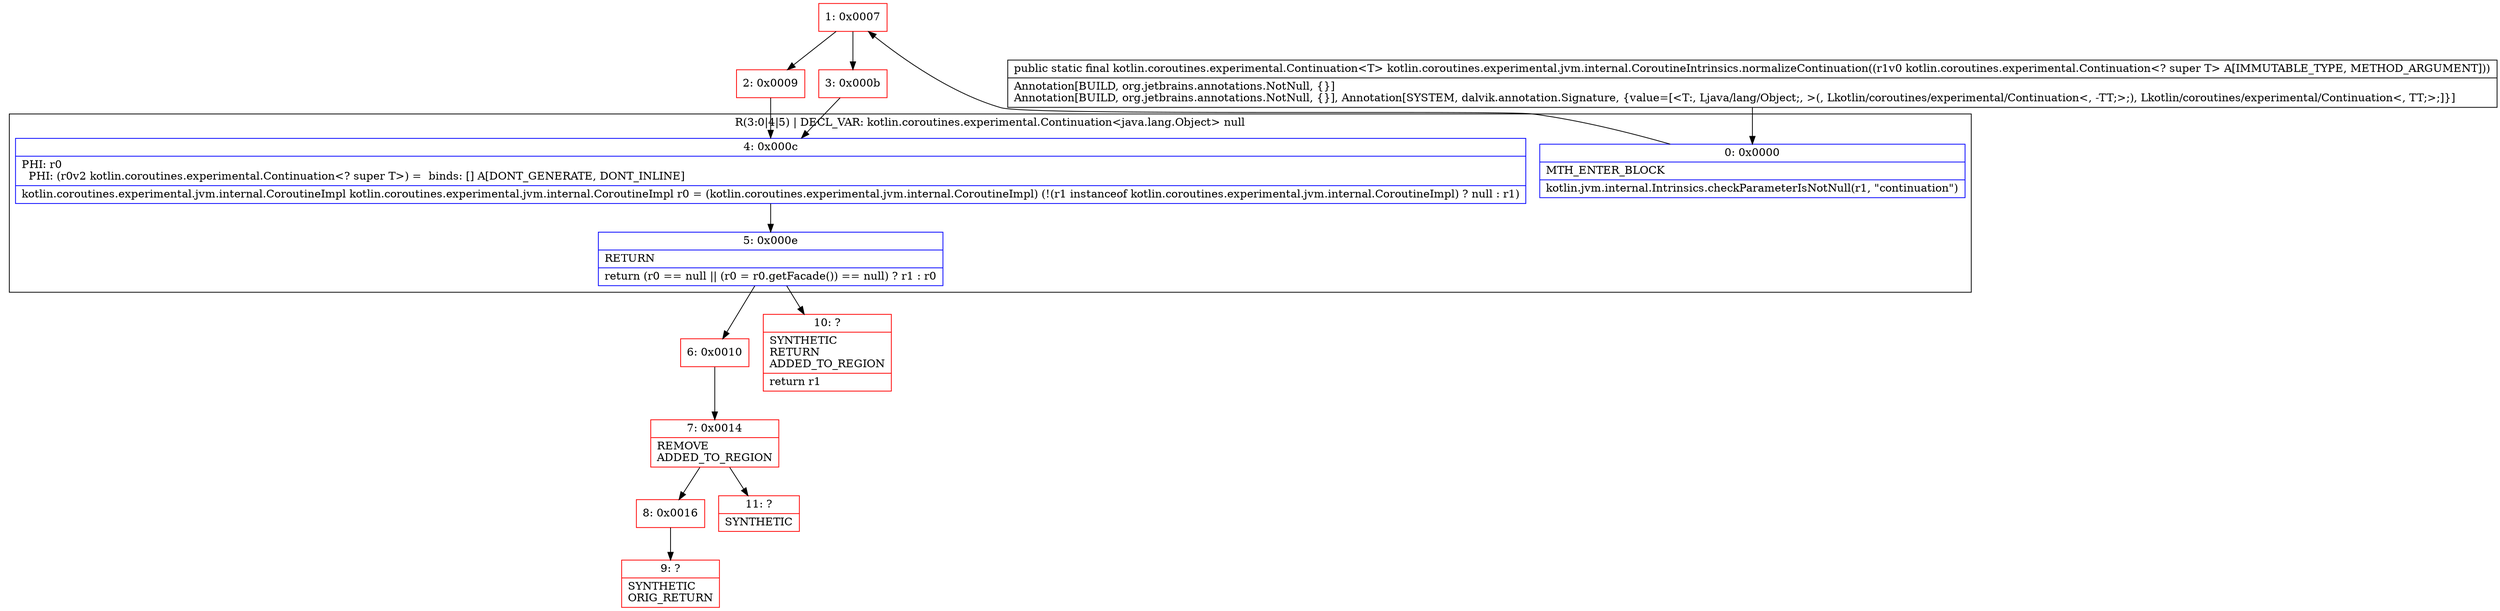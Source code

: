 digraph "CFG forkotlin.coroutines.experimental.jvm.internal.CoroutineIntrinsics.normalizeContinuation(Lkotlin\/coroutines\/experimental\/Continuation;)Lkotlin\/coroutines\/experimental\/Continuation;" {
subgraph cluster_Region_395066408 {
label = "R(3:0|4|5) | DECL_VAR: kotlin.coroutines.experimental.Continuation\<java.lang.Object\> null\l";
node [shape=record,color=blue];
Node_0 [shape=record,label="{0\:\ 0x0000|MTH_ENTER_BLOCK\l|kotlin.jvm.internal.Intrinsics.checkParameterIsNotNull(r1, \"continuation\")\l}"];
Node_4 [shape=record,label="{4\:\ 0x000c|PHI: r0 \l  PHI: (r0v2 kotlin.coroutines.experimental.Continuation\<? super T\>) =  binds: [] A[DONT_GENERATE, DONT_INLINE]\l|kotlin.coroutines.experimental.jvm.internal.CoroutineImpl kotlin.coroutines.experimental.jvm.internal.CoroutineImpl r0 = (kotlin.coroutines.experimental.jvm.internal.CoroutineImpl) (!(r1 instanceof kotlin.coroutines.experimental.jvm.internal.CoroutineImpl) ? null : r1)\l}"];
Node_5 [shape=record,label="{5\:\ 0x000e|RETURN\l|return (r0 == null \|\| (r0 = r0.getFacade()) == null) ? r1 : r0\l}"];
}
Node_1 [shape=record,color=red,label="{1\:\ 0x0007}"];
Node_2 [shape=record,color=red,label="{2\:\ 0x0009}"];
Node_3 [shape=record,color=red,label="{3\:\ 0x000b}"];
Node_6 [shape=record,color=red,label="{6\:\ 0x0010}"];
Node_7 [shape=record,color=red,label="{7\:\ 0x0014|REMOVE\lADDED_TO_REGION\l}"];
Node_8 [shape=record,color=red,label="{8\:\ 0x0016}"];
Node_9 [shape=record,color=red,label="{9\:\ ?|SYNTHETIC\lORIG_RETURN\l}"];
Node_10 [shape=record,color=red,label="{10\:\ ?|SYNTHETIC\lRETURN\lADDED_TO_REGION\l|return r1\l}"];
Node_11 [shape=record,color=red,label="{11\:\ ?|SYNTHETIC\l}"];
MethodNode[shape=record,label="{public static final kotlin.coroutines.experimental.Continuation\<T\> kotlin.coroutines.experimental.jvm.internal.CoroutineIntrinsics.normalizeContinuation((r1v0 kotlin.coroutines.experimental.Continuation\<? super T\> A[IMMUTABLE_TYPE, METHOD_ARGUMENT]))  | Annotation[BUILD, org.jetbrains.annotations.NotNull, \{\}]\lAnnotation[BUILD, org.jetbrains.annotations.NotNull, \{\}], Annotation[SYSTEM, dalvik.annotation.Signature, \{value=[\<T:, Ljava\/lang\/Object;, \>(, Lkotlin\/coroutines\/experimental\/Continuation\<, \-TT;\>;), Lkotlin\/coroutines\/experimental\/Continuation\<, TT;\>;]\}]\l}"];
MethodNode -> Node_0;
Node_0 -> Node_1;
Node_4 -> Node_5;
Node_5 -> Node_6;
Node_5 -> Node_10;
Node_1 -> Node_2;
Node_1 -> Node_3;
Node_2 -> Node_4;
Node_3 -> Node_4;
Node_6 -> Node_7;
Node_7 -> Node_8;
Node_7 -> Node_11;
Node_8 -> Node_9;
}

